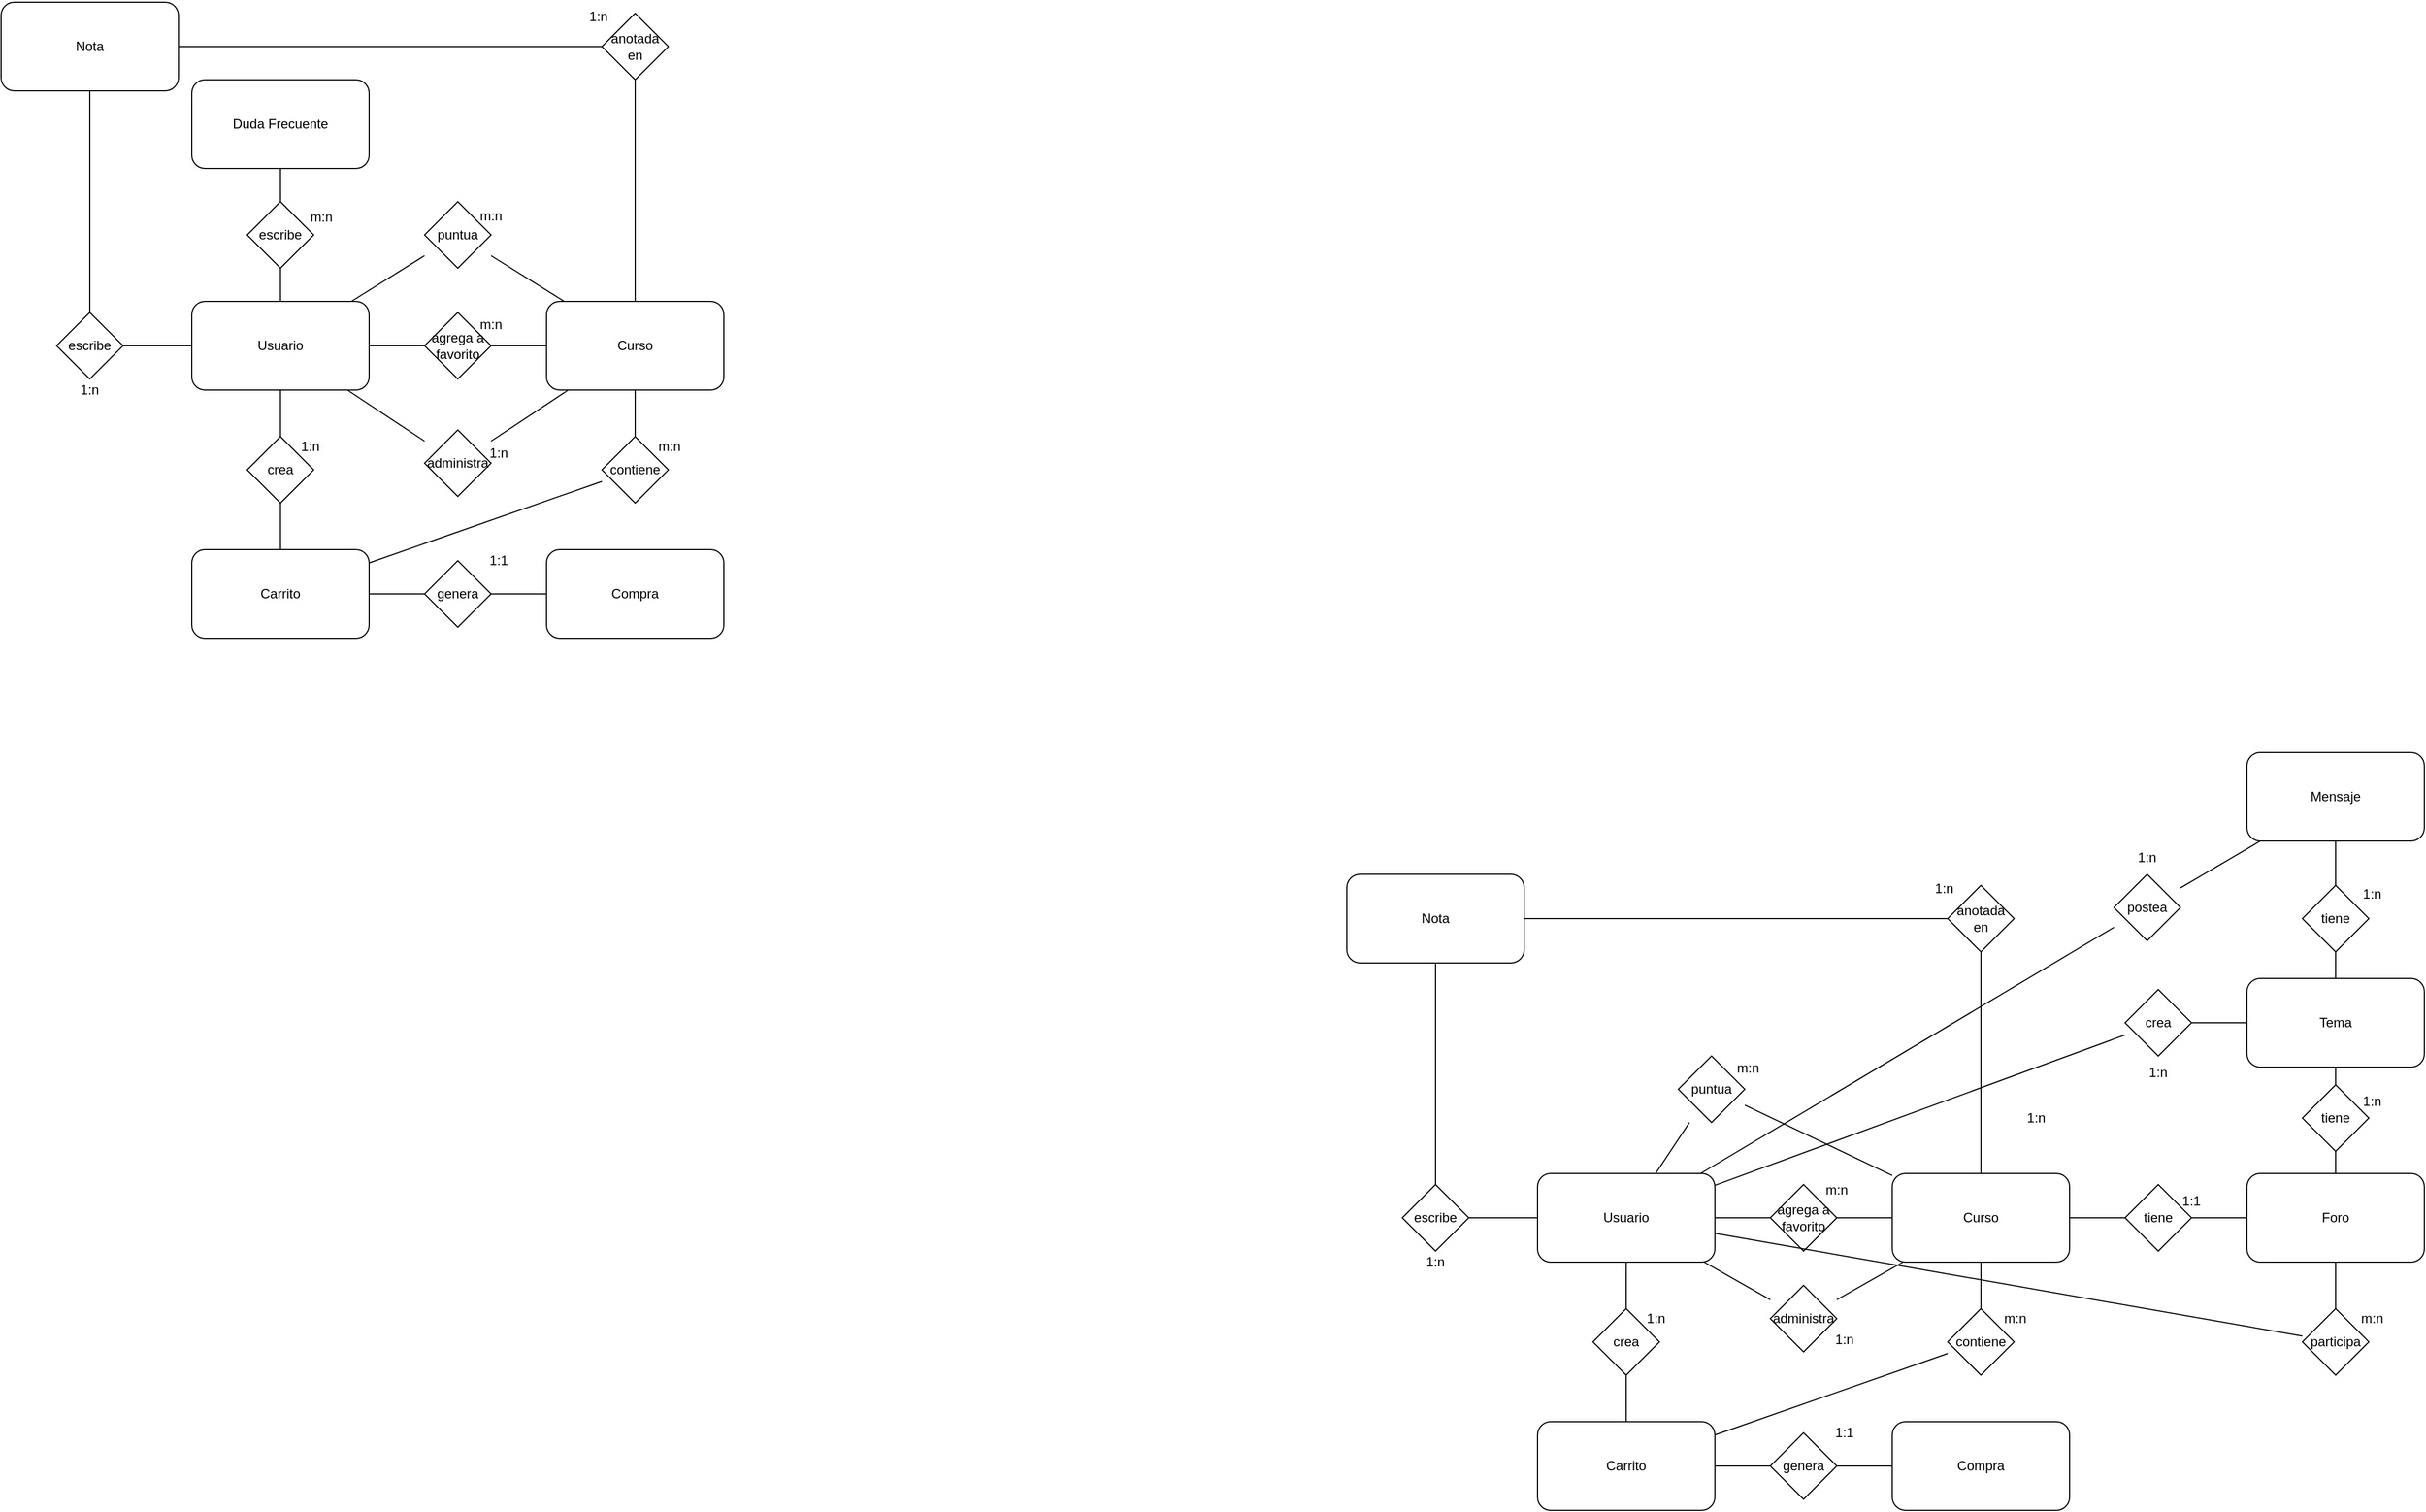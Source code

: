 <mxfile version="27.1.1">
  <diagram name="Diagrama Chen" id="0">
    <mxGraphModel dx="1162" dy="1038" grid="0" gridSize="10" guides="1" tooltips="1" connect="1" arrows="1" fold="1" page="0" pageScale="1" pageWidth="827" pageHeight="1169" math="0" shadow="0">
      <root>
        <mxCell id="0" />
        <mxCell id="1" parent="0" />
        <mxCell id="0x6-bEQGfIEkiX45eMe0-2" style="rounded=0;orthogonalLoop=1;jettySize=auto;html=1;endArrow=none;startFill=0;" parent="1" source="c507a44dde" target="0x6-bEQGfIEkiX45eMe0-1" edge="1">
          <mxGeometry relative="1" as="geometry" />
        </mxCell>
        <mxCell id="0x6-bEQGfIEkiX45eMe0-8" style="rounded=0;orthogonalLoop=1;jettySize=auto;html=1;endArrow=none;startFill=0;" parent="1" source="c507a44dde" target="0x6-bEQGfIEkiX45eMe0-7" edge="1">
          <mxGeometry relative="1" as="geometry" />
        </mxCell>
        <mxCell id="c507a44dde" value="Usuario" style="shape=rectangle;whiteSpace=wrap;html=1;rounded=1;" parent="1" vertex="1">
          <mxGeometry x="40" y="80" width="160" height="80" as="geometry" />
        </mxCell>
        <mxCell id="3630f46efc" value="Curso" style="shape=rectangle;whiteSpace=wrap;html=1;rounded=1;" parent="1" vertex="1">
          <mxGeometry x="360" y="80" width="160" height="80" as="geometry" />
        </mxCell>
        <mxCell id="0x6-bEQGfIEkiX45eMe0-5" style="edgeStyle=orthogonalEdgeStyle;rounded=0;orthogonalLoop=1;jettySize=auto;html=1;endArrow=none;startFill=0;" parent="1" source="15c4d11b2c" target="0x6-bEQGfIEkiX45eMe0-4" edge="1">
          <mxGeometry relative="1" as="geometry" />
        </mxCell>
        <mxCell id="15c4d11b2c" value="Nota" style="shape=rectangle;whiteSpace=wrap;html=1;rounded=1;" parent="1" vertex="1">
          <mxGeometry x="-132" y="-190" width="160" height="80" as="geometry" />
        </mxCell>
        <mxCell id="5fd3fc4b8a" value="Duda Frecuente" style="shape=rectangle;whiteSpace=wrap;html=1;rounded=1;" parent="1" vertex="1">
          <mxGeometry x="40" y="-120" width="160" height="80" as="geometry" />
        </mxCell>
        <mxCell id="0x6-bEQGfIEkiX45eMe0-11" style="rounded=0;orthogonalLoop=1;jettySize=auto;html=1;endArrow=none;startFill=0;" parent="1" source="9366aa94e9" target="0x6-bEQGfIEkiX45eMe0-10" edge="1">
          <mxGeometry relative="1" as="geometry" />
        </mxCell>
        <mxCell id="9366aa94e9" value="crea" style="shape=rhombus;whiteSpace=wrap;html=1;" parent="1" vertex="1">
          <mxGeometry x="90" y="202" width="60" height="60" as="geometry" />
        </mxCell>
        <mxCell id="84e2bef8b9" style="endArrow=none;html=1;" parent="1" source="c507a44dde" target="9366aa94e9" edge="1">
          <mxGeometry relative="1" as="geometry" />
        </mxCell>
        <mxCell id="805d979ef9" value="agrega a favorito" style="shape=rhombus;whiteSpace=wrap;html=1;" parent="1" vertex="1">
          <mxGeometry x="250" y="90" width="60" height="60" as="geometry" />
        </mxCell>
        <mxCell id="1da4725860" style="endArrow=none;html=1;" parent="1" source="c507a44dde" target="805d979ef9" edge="1">
          <mxGeometry relative="1" as="geometry" />
        </mxCell>
        <mxCell id="d094ec1f19" style="endArrow=none;html=1;" parent="1" source="805d979ef9" target="3630f46efc" edge="1">
          <mxGeometry relative="1" as="geometry" />
        </mxCell>
        <mxCell id="f4ca932225" value="escribe" style="shape=rhombus;whiteSpace=wrap;html=1;" parent="1" vertex="1">
          <mxGeometry x="-82" y="90" width="60" height="60" as="geometry" />
        </mxCell>
        <mxCell id="c76c25dfb0" style="endArrow=none;html=1;" parent="1" source="c507a44dde" target="f4ca932225" edge="1">
          <mxGeometry relative="1" as="geometry" />
        </mxCell>
        <mxCell id="ead919b5aa" style="endArrow=none;html=1;" parent="1" source="f4ca932225" target="15c4d11b2c" edge="1">
          <mxGeometry relative="1" as="geometry" />
        </mxCell>
        <mxCell id="0x6-bEQGfIEkiX45eMe0-3" style="rounded=0;orthogonalLoop=1;jettySize=auto;html=1;endArrow=none;startFill=0;" parent="1" source="0x6-bEQGfIEkiX45eMe0-1" target="3630f46efc" edge="1">
          <mxGeometry relative="1" as="geometry" />
        </mxCell>
        <mxCell id="0x6-bEQGfIEkiX45eMe0-1" value="administra" style="shape=rhombus;whiteSpace=wrap;html=1;" parent="1" vertex="1">
          <mxGeometry x="250" y="196" width="60" height="60" as="geometry" />
        </mxCell>
        <mxCell id="CANbLbW7vSRfO3FM9BtO-2" style="rounded=0;orthogonalLoop=1;jettySize=auto;html=1;endArrow=none;startFill=0;" parent="1" source="0x6-bEQGfIEkiX45eMe0-4" target="3630f46efc" edge="1">
          <mxGeometry relative="1" as="geometry" />
        </mxCell>
        <mxCell id="0x6-bEQGfIEkiX45eMe0-4" value="anotada en" style="shape=rhombus;whiteSpace=wrap;html=1;" parent="1" vertex="1">
          <mxGeometry x="410" y="-180" width="60" height="60" as="geometry" />
        </mxCell>
        <mxCell id="0x6-bEQGfIEkiX45eMe0-9" style="rounded=0;orthogonalLoop=1;jettySize=auto;html=1;endArrow=none;startFill=0;" parent="1" source="0x6-bEQGfIEkiX45eMe0-7" target="3630f46efc" edge="1">
          <mxGeometry relative="1" as="geometry" />
        </mxCell>
        <mxCell id="0x6-bEQGfIEkiX45eMe0-7" value="puntua" style="shape=rhombus;whiteSpace=wrap;html=1;" parent="1" vertex="1">
          <mxGeometry x="250" y="-10" width="60" height="60" as="geometry" />
        </mxCell>
        <mxCell id="0x6-bEQGfIEkiX45eMe0-17" style="rounded=0;orthogonalLoop=1;jettySize=auto;html=1;endArrow=none;startFill=0;" parent="1" source="0x6-bEQGfIEkiX45eMe0-10" target="0x6-bEQGfIEkiX45eMe0-16" edge="1">
          <mxGeometry relative="1" as="geometry" />
        </mxCell>
        <mxCell id="0x6-bEQGfIEkiX45eMe0-10" value="Carrito" style="shape=rectangle;whiteSpace=wrap;html=1;rounded=1;" parent="1" vertex="1">
          <mxGeometry x="40" y="304" width="160" height="80" as="geometry" />
        </mxCell>
        <mxCell id="0x6-bEQGfIEkiX45eMe0-13" style="rounded=0;orthogonalLoop=1;jettySize=auto;html=1;endArrow=none;startFill=0;" parent="1" source="0x6-bEQGfIEkiX45eMe0-12" target="3630f46efc" edge="1">
          <mxGeometry relative="1" as="geometry" />
        </mxCell>
        <mxCell id="0x6-bEQGfIEkiX45eMe0-14" style="rounded=0;orthogonalLoop=1;jettySize=auto;html=1;endArrow=none;startFill=0;" parent="1" source="0x6-bEQGfIEkiX45eMe0-12" target="0x6-bEQGfIEkiX45eMe0-10" edge="1">
          <mxGeometry relative="1" as="geometry" />
        </mxCell>
        <mxCell id="0x6-bEQGfIEkiX45eMe0-12" value="contiene" style="shape=rhombus;whiteSpace=wrap;html=1;" parent="1" vertex="1">
          <mxGeometry x="410" y="202" width="60" height="60" as="geometry" />
        </mxCell>
        <mxCell id="0x6-bEQGfIEkiX45eMe0-15" value="Compra" style="shape=rectangle;whiteSpace=wrap;html=1;rounded=1;" parent="1" vertex="1">
          <mxGeometry x="360" y="304" width="160" height="80" as="geometry" />
        </mxCell>
        <mxCell id="0x6-bEQGfIEkiX45eMe0-18" style="rounded=0;orthogonalLoop=1;jettySize=auto;html=1;endArrow=none;startFill=0;" parent="1" source="0x6-bEQGfIEkiX45eMe0-16" target="0x6-bEQGfIEkiX45eMe0-15" edge="1">
          <mxGeometry relative="1" as="geometry" />
        </mxCell>
        <mxCell id="0x6-bEQGfIEkiX45eMe0-16" value="genera" style="shape=rhombus;whiteSpace=wrap;html=1;" parent="1" vertex="1">
          <mxGeometry x="250" y="314" width="60" height="60" as="geometry" />
        </mxCell>
        <mxCell id="0x6-bEQGfIEkiX45eMe0-22" value="m:n" style="text;html=1;align=center;verticalAlign=middle;whiteSpace=wrap;rounded=0;" parent="1" vertex="1">
          <mxGeometry x="280" y="-12" width="60" height="30" as="geometry" />
        </mxCell>
        <mxCell id="0x6-bEQGfIEkiX45eMe0-24" value="1:n" style="text;html=1;align=center;verticalAlign=middle;whiteSpace=wrap;rounded=0;" parent="1" vertex="1">
          <mxGeometry x="377" y="-192" width="60" height="30" as="geometry" />
        </mxCell>
        <mxCell id="0x6-bEQGfIEkiX45eMe0-25" value="m:n" style="text;html=1;align=center;verticalAlign=middle;whiteSpace=wrap;rounded=0;" parent="1" vertex="1">
          <mxGeometry x="280" y="86" width="60" height="30" as="geometry" />
        </mxCell>
        <mxCell id="0x6-bEQGfIEkiX45eMe0-26" value="1:n" style="text;html=1;align=center;verticalAlign=middle;whiteSpace=wrap;rounded=0;" parent="1" vertex="1">
          <mxGeometry x="287" y="202" width="60" height="30" as="geometry" />
        </mxCell>
        <mxCell id="0x6-bEQGfIEkiX45eMe0-27" value="1:n" style="text;html=1;align=center;verticalAlign=middle;whiteSpace=wrap;rounded=0;" parent="1" vertex="1">
          <mxGeometry x="117" y="196" width="60" height="30" as="geometry" />
        </mxCell>
        <mxCell id="0x6-bEQGfIEkiX45eMe0-28" value="m:n" style="text;html=1;align=center;verticalAlign=middle;whiteSpace=wrap;rounded=0;" parent="1" vertex="1">
          <mxGeometry x="441" y="196" width="60" height="30" as="geometry" />
        </mxCell>
        <mxCell id="0x6-bEQGfIEkiX45eMe0-29" value="1:1" style="text;html=1;align=center;verticalAlign=middle;whiteSpace=wrap;rounded=0;" parent="1" vertex="1">
          <mxGeometry x="287" y="299" width="60" height="30" as="geometry" />
        </mxCell>
        <mxCell id="0x6-bEQGfIEkiX45eMe0-53" value="1:n" style="text;html=1;align=center;verticalAlign=middle;whiteSpace=wrap;rounded=0;" parent="1" vertex="1">
          <mxGeometry x="-82" y="145" width="60" height="30" as="geometry" />
        </mxCell>
        <mxCell id="0x6-bEQGfIEkiX45eMe0-56" style="rounded=0;orthogonalLoop=1;jettySize=auto;html=1;endArrow=none;startFill=0;" parent="1" source="0x6-bEQGfIEkiX45eMe0-55" target="5fd3fc4b8a" edge="1">
          <mxGeometry relative="1" as="geometry" />
        </mxCell>
        <mxCell id="0x6-bEQGfIEkiX45eMe0-57" style="rounded=0;orthogonalLoop=1;jettySize=auto;html=1;endArrow=none;startFill=0;" parent="1" source="0x6-bEQGfIEkiX45eMe0-55" target="c507a44dde" edge="1">
          <mxGeometry relative="1" as="geometry" />
        </mxCell>
        <mxCell id="0x6-bEQGfIEkiX45eMe0-55" value="escribe" style="shape=rhombus;whiteSpace=wrap;html=1;" parent="1" vertex="1">
          <mxGeometry x="90" y="-10" width="60" height="60" as="geometry" />
        </mxCell>
        <mxCell id="0x6-bEQGfIEkiX45eMe0-58" value="m:n" style="text;html=1;align=center;verticalAlign=middle;whiteSpace=wrap;rounded=0;" parent="1" vertex="1">
          <mxGeometry x="127" y="-12" width="60" height="32" as="geometry" />
        </mxCell>
        <mxCell id="CANbLbW7vSRfO3FM9BtO-3" style="rounded=0;orthogonalLoop=1;jettySize=auto;html=1;endArrow=none;startFill=0;" parent="1" source="CANbLbW7vSRfO3FM9BtO-7" target="CANbLbW7vSRfO3FM9BtO-24" edge="1">
          <mxGeometry relative="1" as="geometry" />
        </mxCell>
        <mxCell id="CANbLbW7vSRfO3FM9BtO-4" style="rounded=0;orthogonalLoop=1;jettySize=auto;html=1;endArrow=none;startFill=0;" parent="1" source="CANbLbW7vSRfO3FM9BtO-7" target="CANbLbW7vSRfO3FM9BtO-28" edge="1">
          <mxGeometry relative="1" as="geometry" />
        </mxCell>
        <mxCell id="CANbLbW7vSRfO3FM9BtO-5" style="rounded=0;orthogonalLoop=1;jettySize=auto;html=1;endArrow=none;startFill=0;" parent="1" source="CANbLbW7vSRfO3FM9BtO-7" target="CANbLbW7vSRfO3FM9BtO-58" edge="1">
          <mxGeometry relative="1" as="geometry" />
        </mxCell>
        <mxCell id="CANbLbW7vSRfO3FM9BtO-6" style="rounded=0;orthogonalLoop=1;jettySize=auto;html=1;endArrow=none;startFill=0;" parent="1" source="CANbLbW7vSRfO3FM9BtO-7" target="CANbLbW7vSRfO3FM9BtO-61" edge="1">
          <mxGeometry relative="1" as="geometry" />
        </mxCell>
        <mxCell id="CANbLbW7vSRfO3FM9BtO-7" value="Usuario" style="shape=rectangle;whiteSpace=wrap;html=1;rounded=1;" parent="1" vertex="1">
          <mxGeometry x="1254" y="867" width="160" height="80" as="geometry" />
        </mxCell>
        <mxCell id="CANbLbW7vSRfO3FM9BtO-8" style="rounded=0;orthogonalLoop=1;jettySize=auto;html=1;endArrow=none;startFill=0;" parent="1" source="CANbLbW7vSRfO3FM9BtO-9" target="CANbLbW7vSRfO3FM9BtO-47" edge="1">
          <mxGeometry relative="1" as="geometry" />
        </mxCell>
        <mxCell id="CANbLbW7vSRfO3FM9BtO-9" value="Curso" style="shape=rectangle;whiteSpace=wrap;html=1;rounded=1;" parent="1" vertex="1">
          <mxGeometry x="1574" y="867" width="160" height="80" as="geometry" />
        </mxCell>
        <mxCell id="CANbLbW7vSRfO3FM9BtO-10" style="edgeStyle=orthogonalEdgeStyle;rounded=0;orthogonalLoop=1;jettySize=auto;html=1;endArrow=none;startFill=0;" parent="1" source="CANbLbW7vSRfO3FM9BtO-11" target="CANbLbW7vSRfO3FM9BtO-26" edge="1">
          <mxGeometry relative="1" as="geometry" />
        </mxCell>
        <mxCell id="CANbLbW7vSRfO3FM9BtO-11" value="Nota" style="shape=rectangle;whiteSpace=wrap;html=1;rounded=1;" parent="1" vertex="1">
          <mxGeometry x="1082" y="597" width="160" height="80" as="geometry" />
        </mxCell>
        <mxCell id="CANbLbW7vSRfO3FM9BtO-12" style="rounded=0;orthogonalLoop=1;jettySize=auto;html=1;endArrow=none;startFill=0;" parent="1" source="CANbLbW7vSRfO3FM9BtO-13" target="CANbLbW7vSRfO3FM9BtO-48" edge="1">
          <mxGeometry relative="1" as="geometry" />
        </mxCell>
        <mxCell id="CANbLbW7vSRfO3FM9BtO-13" value="Foro" style="shape=rectangle;whiteSpace=wrap;html=1;rounded=1;" parent="1" vertex="1">
          <mxGeometry x="1894" y="867" width="160" height="80" as="geometry" />
        </mxCell>
        <mxCell id="CANbLbW7vSRfO3FM9BtO-14" style="rounded=0;orthogonalLoop=1;jettySize=auto;html=1;endArrow=none;startFill=0;" parent="1" source="CANbLbW7vSRfO3FM9BtO-15" target="CANbLbW7vSRfO3FM9BtO-30" edge="1">
          <mxGeometry relative="1" as="geometry" />
        </mxCell>
        <mxCell id="CANbLbW7vSRfO3FM9BtO-15" value="crea" style="shape=rhombus;whiteSpace=wrap;html=1;" parent="1" vertex="1">
          <mxGeometry x="1304" y="989" width="60" height="60" as="geometry" />
        </mxCell>
        <mxCell id="CANbLbW7vSRfO3FM9BtO-16" style="endArrow=none;html=1;" parent="1" source="CANbLbW7vSRfO3FM9BtO-7" target="CANbLbW7vSRfO3FM9BtO-15" edge="1">
          <mxGeometry relative="1" as="geometry" />
        </mxCell>
        <mxCell id="CANbLbW7vSRfO3FM9BtO-17" value="agrega a favorito" style="shape=rhombus;whiteSpace=wrap;html=1;" parent="1" vertex="1">
          <mxGeometry x="1464" y="877" width="60" height="60" as="geometry" />
        </mxCell>
        <mxCell id="CANbLbW7vSRfO3FM9BtO-18" style="endArrow=none;html=1;" parent="1" source="CANbLbW7vSRfO3FM9BtO-7" target="CANbLbW7vSRfO3FM9BtO-17" edge="1">
          <mxGeometry relative="1" as="geometry" />
        </mxCell>
        <mxCell id="CANbLbW7vSRfO3FM9BtO-19" style="endArrow=none;html=1;" parent="1" source="CANbLbW7vSRfO3FM9BtO-17" target="CANbLbW7vSRfO3FM9BtO-9" edge="1">
          <mxGeometry relative="1" as="geometry" />
        </mxCell>
        <mxCell id="CANbLbW7vSRfO3FM9BtO-20" value="escribe" style="shape=rhombus;whiteSpace=wrap;html=1;" parent="1" vertex="1">
          <mxGeometry x="1132" y="877" width="60" height="60" as="geometry" />
        </mxCell>
        <mxCell id="CANbLbW7vSRfO3FM9BtO-21" style="endArrow=none;html=1;" parent="1" source="CANbLbW7vSRfO3FM9BtO-7" target="CANbLbW7vSRfO3FM9BtO-20" edge="1">
          <mxGeometry relative="1" as="geometry" />
        </mxCell>
        <mxCell id="CANbLbW7vSRfO3FM9BtO-22" style="endArrow=none;html=1;" parent="1" source="CANbLbW7vSRfO3FM9BtO-20" target="CANbLbW7vSRfO3FM9BtO-11" edge="1">
          <mxGeometry relative="1" as="geometry" />
        </mxCell>
        <mxCell id="CANbLbW7vSRfO3FM9BtO-23" style="rounded=0;orthogonalLoop=1;jettySize=auto;html=1;endArrow=none;startFill=0;" parent="1" source="CANbLbW7vSRfO3FM9BtO-24" target="CANbLbW7vSRfO3FM9BtO-9" edge="1">
          <mxGeometry relative="1" as="geometry" />
        </mxCell>
        <mxCell id="CANbLbW7vSRfO3FM9BtO-24" value="administra" style="shape=rhombus;whiteSpace=wrap;html=1;" parent="1" vertex="1">
          <mxGeometry x="1464" y="968" width="60" height="60" as="geometry" />
        </mxCell>
        <mxCell id="CANbLbW7vSRfO3FM9BtO-25" style="rounded=0;orthogonalLoop=1;jettySize=auto;html=1;endArrow=none;startFill=0;" parent="1" source="CANbLbW7vSRfO3FM9BtO-26" target="CANbLbW7vSRfO3FM9BtO-9" edge="1">
          <mxGeometry relative="1" as="geometry" />
        </mxCell>
        <mxCell id="CANbLbW7vSRfO3FM9BtO-26" value="anotada en" style="shape=rhombus;whiteSpace=wrap;html=1;" parent="1" vertex="1">
          <mxGeometry x="1624" y="607" width="60" height="60" as="geometry" />
        </mxCell>
        <mxCell id="CANbLbW7vSRfO3FM9BtO-27" style="rounded=0;orthogonalLoop=1;jettySize=auto;html=1;endArrow=none;startFill=0;" parent="1" source="CANbLbW7vSRfO3FM9BtO-28" target="CANbLbW7vSRfO3FM9BtO-9" edge="1">
          <mxGeometry relative="1" as="geometry" />
        </mxCell>
        <mxCell id="CANbLbW7vSRfO3FM9BtO-28" value="puntua" style="shape=rhombus;whiteSpace=wrap;html=1;" parent="1" vertex="1">
          <mxGeometry x="1381" y="761" width="60" height="60" as="geometry" />
        </mxCell>
        <mxCell id="CANbLbW7vSRfO3FM9BtO-29" style="rounded=0;orthogonalLoop=1;jettySize=auto;html=1;endArrow=none;startFill=0;" parent="1" source="CANbLbW7vSRfO3FM9BtO-30" target="CANbLbW7vSRfO3FM9BtO-36" edge="1">
          <mxGeometry relative="1" as="geometry" />
        </mxCell>
        <mxCell id="CANbLbW7vSRfO3FM9BtO-30" value="Carrito" style="shape=rectangle;whiteSpace=wrap;html=1;rounded=1;" parent="1" vertex="1">
          <mxGeometry x="1254" y="1091" width="160" height="80" as="geometry" />
        </mxCell>
        <mxCell id="CANbLbW7vSRfO3FM9BtO-31" style="rounded=0;orthogonalLoop=1;jettySize=auto;html=1;endArrow=none;startFill=0;" parent="1" source="CANbLbW7vSRfO3FM9BtO-33" target="CANbLbW7vSRfO3FM9BtO-9" edge="1">
          <mxGeometry relative="1" as="geometry" />
        </mxCell>
        <mxCell id="CANbLbW7vSRfO3FM9BtO-32" style="rounded=0;orthogonalLoop=1;jettySize=auto;html=1;endArrow=none;startFill=0;" parent="1" source="CANbLbW7vSRfO3FM9BtO-33" target="CANbLbW7vSRfO3FM9BtO-30" edge="1">
          <mxGeometry relative="1" as="geometry" />
        </mxCell>
        <mxCell id="CANbLbW7vSRfO3FM9BtO-33" value="contiene" style="shape=rhombus;whiteSpace=wrap;html=1;" parent="1" vertex="1">
          <mxGeometry x="1624" y="989" width="60" height="60" as="geometry" />
        </mxCell>
        <mxCell id="CANbLbW7vSRfO3FM9BtO-34" value="Compra" style="shape=rectangle;whiteSpace=wrap;html=1;rounded=1;" parent="1" vertex="1">
          <mxGeometry x="1574" y="1091" width="160" height="80" as="geometry" />
        </mxCell>
        <mxCell id="CANbLbW7vSRfO3FM9BtO-35" style="rounded=0;orthogonalLoop=1;jettySize=auto;html=1;endArrow=none;startFill=0;" parent="1" source="CANbLbW7vSRfO3FM9BtO-36" target="CANbLbW7vSRfO3FM9BtO-34" edge="1">
          <mxGeometry relative="1" as="geometry" />
        </mxCell>
        <mxCell id="CANbLbW7vSRfO3FM9BtO-36" value="genera" style="shape=rhombus;whiteSpace=wrap;html=1;" parent="1" vertex="1">
          <mxGeometry x="1464" y="1101" width="60" height="60" as="geometry" />
        </mxCell>
        <mxCell id="CANbLbW7vSRfO3FM9BtO-37" value="m:n" style="text;html=1;align=center;verticalAlign=middle;whiteSpace=wrap;rounded=0;" parent="1" vertex="1">
          <mxGeometry x="1414" y="757" width="60" height="30" as="geometry" />
        </mxCell>
        <mxCell id="CANbLbW7vSRfO3FM9BtO-38" value="1:n" style="text;html=1;align=center;verticalAlign=middle;whiteSpace=wrap;rounded=0;" parent="1" vertex="1">
          <mxGeometry x="1674" y="802" width="60" height="30" as="geometry" />
        </mxCell>
        <mxCell id="CANbLbW7vSRfO3FM9BtO-39" value="1:n" style="text;html=1;align=center;verticalAlign=middle;whiteSpace=wrap;rounded=0;" parent="1" vertex="1">
          <mxGeometry x="1591" y="595" width="60" height="30" as="geometry" />
        </mxCell>
        <mxCell id="CANbLbW7vSRfO3FM9BtO-40" value="m:n" style="text;html=1;align=center;verticalAlign=middle;whiteSpace=wrap;rounded=0;" parent="1" vertex="1">
          <mxGeometry x="1494" y="867" width="60" height="30" as="geometry" />
        </mxCell>
        <mxCell id="CANbLbW7vSRfO3FM9BtO-41" value="1:n" style="text;html=1;align=center;verticalAlign=middle;whiteSpace=wrap;rounded=0;" parent="1" vertex="1">
          <mxGeometry x="1501" y="1002" width="60" height="30" as="geometry" />
        </mxCell>
        <mxCell id="CANbLbW7vSRfO3FM9BtO-42" value="1:n" style="text;html=1;align=center;verticalAlign=middle;whiteSpace=wrap;rounded=0;" parent="1" vertex="1">
          <mxGeometry x="1331" y="983" width="60" height="30" as="geometry" />
        </mxCell>
        <mxCell id="CANbLbW7vSRfO3FM9BtO-43" value="m:n" style="text;html=1;align=center;verticalAlign=middle;whiteSpace=wrap;rounded=0;" parent="1" vertex="1">
          <mxGeometry x="1655" y="983" width="60" height="30" as="geometry" />
        </mxCell>
        <mxCell id="CANbLbW7vSRfO3FM9BtO-44" value="1:1" style="text;html=1;align=center;verticalAlign=middle;whiteSpace=wrap;rounded=0;" parent="1" vertex="1">
          <mxGeometry x="1501" y="1086" width="60" height="30" as="geometry" />
        </mxCell>
        <mxCell id="CANbLbW7vSRfO3FM9BtO-45" value="1:1" style="text;html=1;align=center;verticalAlign=middle;whiteSpace=wrap;rounded=0;" parent="1" vertex="1">
          <mxGeometry x="1814" y="877" width="60" height="30" as="geometry" />
        </mxCell>
        <mxCell id="CANbLbW7vSRfO3FM9BtO-46" style="rounded=0;orthogonalLoop=1;jettySize=auto;html=1;endArrow=none;startFill=0;" parent="1" source="CANbLbW7vSRfO3FM9BtO-47" target="CANbLbW7vSRfO3FM9BtO-13" edge="1">
          <mxGeometry relative="1" as="geometry" />
        </mxCell>
        <mxCell id="CANbLbW7vSRfO3FM9BtO-47" value="tiene" style="shape=rhombus;whiteSpace=wrap;html=1;" parent="1" vertex="1">
          <mxGeometry x="1784" y="877" width="60" height="60" as="geometry" />
        </mxCell>
        <mxCell id="CANbLbW7vSRfO3FM9BtO-48" value="tiene" style="shape=rhombus;whiteSpace=wrap;html=1;" parent="1" vertex="1">
          <mxGeometry x="1944" y="787" width="60" height="60" as="geometry" />
        </mxCell>
        <mxCell id="CANbLbW7vSRfO3FM9BtO-49" style="rounded=0;orthogonalLoop=1;jettySize=auto;html=1;endArrow=none;startFill=0;" parent="1" source="CANbLbW7vSRfO3FM9BtO-51" target="CANbLbW7vSRfO3FM9BtO-48" edge="1">
          <mxGeometry relative="1" as="geometry" />
        </mxCell>
        <mxCell id="CANbLbW7vSRfO3FM9BtO-50" style="rounded=0;orthogonalLoop=1;jettySize=auto;html=1;endArrow=none;startFill=0;" parent="1" source="CANbLbW7vSRfO3FM9BtO-51" target="CANbLbW7vSRfO3FM9BtO-54" edge="1">
          <mxGeometry relative="1" as="geometry" />
        </mxCell>
        <mxCell id="CANbLbW7vSRfO3FM9BtO-51" value="Tema" style="shape=rectangle;whiteSpace=wrap;html=1;rounded=1;" parent="1" vertex="1">
          <mxGeometry x="1894" y="691" width="160" height="80" as="geometry" />
        </mxCell>
        <mxCell id="CANbLbW7vSRfO3FM9BtO-52" value="1:n" style="text;html=1;align=center;verticalAlign=middle;whiteSpace=wrap;rounded=0;" parent="1" vertex="1">
          <mxGeometry x="1977" y="787" width="60" height="30" as="geometry" />
        </mxCell>
        <mxCell id="CANbLbW7vSRfO3FM9BtO-53" style="edgeStyle=orthogonalEdgeStyle;rounded=0;orthogonalLoop=1;jettySize=auto;html=1;endArrow=none;startFill=0;" parent="1" source="CANbLbW7vSRfO3FM9BtO-54" target="CANbLbW7vSRfO3FM9BtO-56" edge="1">
          <mxGeometry relative="1" as="geometry" />
        </mxCell>
        <mxCell id="CANbLbW7vSRfO3FM9BtO-54" value="tiene" style="shape=rhombus;whiteSpace=wrap;html=1;" parent="1" vertex="1">
          <mxGeometry x="1944" y="607" width="60" height="60" as="geometry" />
        </mxCell>
        <mxCell id="CANbLbW7vSRfO3FM9BtO-55" value="1:n" style="text;html=1;align=center;verticalAlign=middle;whiteSpace=wrap;rounded=0;" parent="1" vertex="1">
          <mxGeometry x="1977" y="600" width="60" height="30" as="geometry" />
        </mxCell>
        <mxCell id="CANbLbW7vSRfO3FM9BtO-56" value="Mensaje" style="shape=rectangle;whiteSpace=wrap;html=1;rounded=1;" parent="1" vertex="1">
          <mxGeometry x="1894" y="487" width="160" height="80" as="geometry" />
        </mxCell>
        <mxCell id="CANbLbW7vSRfO3FM9BtO-57" style="rounded=0;orthogonalLoop=1;jettySize=auto;html=1;endArrow=none;startFill=0;" parent="1" source="CANbLbW7vSRfO3FM9BtO-58" target="CANbLbW7vSRfO3FM9BtO-56" edge="1">
          <mxGeometry relative="1" as="geometry" />
        </mxCell>
        <mxCell id="CANbLbW7vSRfO3FM9BtO-58" value="postea" style="shape=rhombus;whiteSpace=wrap;html=1;" parent="1" vertex="1">
          <mxGeometry x="1774" y="597" width="60" height="60" as="geometry" />
        </mxCell>
        <mxCell id="CANbLbW7vSRfO3FM9BtO-59" value="1:n" style="text;html=1;align=center;verticalAlign=middle;whiteSpace=wrap;rounded=0;" parent="1" vertex="1">
          <mxGeometry x="1774" y="567" width="60" height="30" as="geometry" />
        </mxCell>
        <mxCell id="CANbLbW7vSRfO3FM9BtO-60" style="rounded=0;orthogonalLoop=1;jettySize=auto;html=1;endArrow=none;startFill=0;" parent="1" source="CANbLbW7vSRfO3FM9BtO-61" target="CANbLbW7vSRfO3FM9BtO-51" edge="1">
          <mxGeometry relative="1" as="geometry" />
        </mxCell>
        <mxCell id="CANbLbW7vSRfO3FM9BtO-61" value="crea" style="shape=rhombus;whiteSpace=wrap;html=1;" parent="1" vertex="1">
          <mxGeometry x="1784" y="701" width="60" height="60" as="geometry" />
        </mxCell>
        <mxCell id="CANbLbW7vSRfO3FM9BtO-62" value="1:n" style="text;html=1;align=center;verticalAlign=middle;whiteSpace=wrap;rounded=0;" parent="1" vertex="1">
          <mxGeometry x="1784" y="761" width="60" height="30" as="geometry" />
        </mxCell>
        <mxCell id="CANbLbW7vSRfO3FM9BtO-63" value="1:n" style="text;html=1;align=center;verticalAlign=middle;whiteSpace=wrap;rounded=0;" parent="1" vertex="1">
          <mxGeometry x="1132" y="932" width="60" height="30" as="geometry" />
        </mxCell>
        <mxCell id="CANbLbW7vSRfO3FM9BtO-64" style="rounded=0;orthogonalLoop=1;jettySize=auto;html=1;endArrow=none;startFill=0;" parent="1" source="CANbLbW7vSRfO3FM9BtO-66" target="CANbLbW7vSRfO3FM9BtO-13" edge="1">
          <mxGeometry relative="1" as="geometry" />
        </mxCell>
        <mxCell id="CANbLbW7vSRfO3FM9BtO-65" style="rounded=0;orthogonalLoop=1;jettySize=auto;html=1;endArrow=none;startFill=0;" parent="1" source="CANbLbW7vSRfO3FM9BtO-66" target="CANbLbW7vSRfO3FM9BtO-7" edge="1">
          <mxGeometry relative="1" as="geometry" />
        </mxCell>
        <mxCell id="CANbLbW7vSRfO3FM9BtO-66" value="participa" style="shape=rhombus;whiteSpace=wrap;html=1;" parent="1" vertex="1">
          <mxGeometry x="1944" y="989" width="60" height="60" as="geometry" />
        </mxCell>
        <mxCell id="CANbLbW7vSRfO3FM9BtO-67" value="m:n" style="text;html=1;align=center;verticalAlign=middle;whiteSpace=wrap;rounded=0;" parent="1" vertex="1">
          <mxGeometry x="1977" y="983" width="60" height="30" as="geometry" />
        </mxCell>
      </root>
    </mxGraphModel>
  </diagram>
</mxfile>
